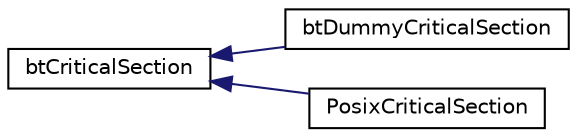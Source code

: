 digraph "Graphical Class Hierarchy"
{
  edge [fontname="Helvetica",fontsize="10",labelfontname="Helvetica",labelfontsize="10"];
  node [fontname="Helvetica",fontsize="10",shape=record];
  rankdir="LR";
  Node1 [label="btCriticalSection",height=0.2,width=0.4,color="black", fillcolor="white", style="filled",URL="$classbt_critical_section.html"];
  Node1 -> Node2 [dir="back",color="midnightblue",fontsize="10",style="solid",fontname="Helvetica"];
  Node2 [label="btDummyCriticalSection",height=0.2,width=0.4,color="black", fillcolor="white", style="filled",URL="$classbt_dummy_critical_section.html"];
  Node1 -> Node3 [dir="back",color="midnightblue",fontsize="10",style="solid",fontname="Helvetica"];
  Node3 [label="PosixCriticalSection",height=0.2,width=0.4,color="black", fillcolor="white", style="filled",URL="$class_posix_critical_section.html"];
}
